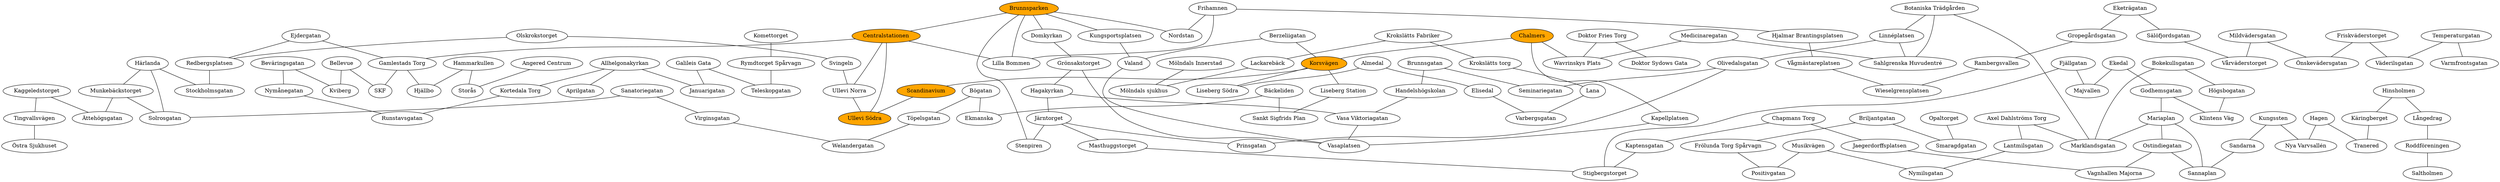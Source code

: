 graph {
	"Östra Sjukhuset"
	"Tingvallsvägen"
	Kaggeledstorget
	"Ättehögsgatan"
	"Munkebäckstorget"
	"Härlanda"
	Stockholmsgatan
	Redbergsplatsen
	Olskrokstorget
	Svingeln
	"Ullevi Norra"
	Centralstationen [fillcolor=orange style=filled]
	Brunnsparken [fillcolor=orange style=filled]
	Stenpiren
	"Järntorget"
	Prinsgatan
	Olivedalsgatan
	"Linnéplatsen"
	"Botaniska Trädgården"
	Marklandsgatan
	"Axel Dahlströms Torg"
	Lantmilsgatan
	Nymilsgatan
	"Musikvägen"
	Positivgatan
	"Frölunda Torg Spårvagn"
	Briljantgatan
	Smaragdgatan
	Opaltorget
	"Mölndals Innerstad"
	"Mölndals sjukhus"
	"Lackarebäck"
	"Krokslätts Fabriker"
	"Krokslätts torg"
	Lana
	Varbergsgatan
	Elisedal
	Almedal
	"Liseberg Södra"
	"Korsvägen" [fillcolor=orange style=filled]
	Scandinavium [fillcolor=orange style=filled]
	"Ullevi Södra" [fillcolor=orange style=filled]
	Domkyrkan
	"Grönsakstorget"
	Vasaplatsen
	"Vasa Viktoriagatan"
	"Handelshögskolan"
	Brunnsgatan
	Seminariegatan
	Bokekullsgatan
	"Högsbogatan"
	"Klintens Väg"
	Godhemsgatan
	Mariaplan
	Ostindiegatan
	"Vagnhallen Majorna"
	Jaegerdorffsplatsen
	"Chapmans Torg"
	Kaptensgatan
	Stigbergstorget
	Masthuggstorget
	Hagakyrkan
	Valand
	Kungsportsplatsen
	Solrosgatan
	Sanatoriegatan
	Virginsgatan
	Berzeliigatan
	"Gamlestads Torg"
	"Hjällbo"
	Hammarkullen
	"Storås"
	"Angered Centrum"
	Welandergatan
	"Töpelsgatan"
	"Bögatan"
	Ekmanska
	"Bäckeliden"
	"Sankt Sigfrids Plan"
	"Liseberg Station"
	"Lilla Bommen"
	Frihamnen
	"Hjalmar Brantingsplatsen"
	"Vågmästareplatsen"
	Wieselgrensplatsen
	Rambergsvallen
	"Gropegårdsgatan"
	"Eketrägatan"
	"Sälöfjordsgatan"
	"Vårväderstorget"
	"Mildvädersgatan"
	"Önskevädersgatan"
	"Friskväderstorget"
	"Väderilsgatan"
	Temperaturgatan
	Varmfrontsgatan
	Aprilgatan
	Allhelgonakyrkan
	"Kortedala Torg"
	Runstavsgatan
	"Nymånegatan"
	"Beväringsgatan"
	Kviberg
	Bellevue
	SKF
	Ejdergatan
	Chalmers [fillcolor=orange style=filled]
	"Wavrinskys Plats"
	Medicinaregatan
	"Sahlgrenska Huvudentré"
	Nordstan
	Komettorget
	"Rymdtorget Spårvagn"
	Teleskopgatan
	"Galileis Gata"
	Januarigatan
	Kapellplatsen
	Sannaplan
	Sandarna
	Kungssten
	"Doktor Sydows Gata"
	"Doktor Fries Torg"
	Saltholmen
	"Roddföreningen"
	"Långedrag"
	Hinsholmen
	"Käringberget"
	Tranered
	Hagen
	"Nya Varvsallén"
	Ekedal
	Majvallen
	"Fjällgatan"
	"Tingvallsvägen" -- "Östra Sjukhuset"
	Kaggeledstorget -- "Tingvallsvägen"
	Kaggeledstorget -- "Ättehögsgatan"
	"Munkebäckstorget" -- "Ättehögsgatan"
	"Munkebäckstorget" -- Solrosgatan
	"Härlanda" -- "Munkebäckstorget"
	"Härlanda" -- Stockholmsgatan
	"Härlanda" -- Solrosgatan
	Redbergsplatsen -- Stockholmsgatan
	Olskrokstorget -- Redbergsplatsen
	Olskrokstorget -- Svingeln
	Svingeln -- "Ullevi Norra"
	"Ullevi Norra" -- "Ullevi Södra"
	Centralstationen -- "Ullevi Södra"
	Centralstationen -- "Lilla Bommen"
	Centralstationen -- "Gamlestads Torg"
	Centralstationen -- "Ullevi Norra"
	Brunnsparken -- Kungsportsplatsen
	Brunnsparken -- Centralstationen
	Brunnsparken -- "Lilla Bommen"
	Brunnsparken -- Nordstan
	Brunnsparken -- Stenpiren
	Brunnsparken -- Domkyrkan
	"Järntorget" -- Stenpiren
	"Järntorget" -- Masthuggstorget
	"Järntorget" -- Prinsgatan
	Olivedalsgatan -- Seminariegatan
	Olivedalsgatan -- Prinsgatan
	"Linnéplatsen" -- Olivedalsgatan
	"Linnéplatsen" -- "Sahlgrenska Huvudentré"
	"Botaniska Trädgården" -- "Linnéplatsen"
	"Botaniska Trädgården" -- Marklandsgatan
	"Botaniska Trädgården" -- "Sahlgrenska Huvudentré"
	"Axel Dahlströms Torg" -- Marklandsgatan
	"Axel Dahlströms Torg" -- Lantmilsgatan
	Lantmilsgatan -- Nymilsgatan
	"Musikvägen" -- Nymilsgatan
	"Musikvägen" -- Positivgatan
	"Frölunda Torg Spårvagn" -- Positivgatan
	Briljantgatan -- Smaragdgatan
	Briljantgatan -- "Frölunda Torg Spårvagn"
	Opaltorget -- Smaragdgatan
	"Mölndals Innerstad" -- "Mölndals sjukhus"
	"Lackarebäck" -- "Mölndals sjukhus"
	"Krokslätts Fabriker" -- "Lackarebäck"
	"Krokslätts Fabriker" -- "Krokslätts torg"
	"Krokslätts torg" -- Lana
	Lana -- Varbergsgatan
	Elisedal -- Varbergsgatan
	Almedal -- Elisedal
	Almedal -- "Liseberg Södra"
	"Korsvägen" -- "Liseberg Södra"
	"Korsvägen" -- Scandinavium
	"Korsvägen" -- "Liseberg Station"
	Scandinavium -- "Ullevi Södra"
	Domkyrkan -- "Grönsakstorget"
	"Grönsakstorget" -- Hagakyrkan
	"Grönsakstorget" -- Vasaplatsen
	"Vasa Viktoriagatan" -- Vasaplatsen
	"Handelshögskolan" -- "Vasa Viktoriagatan"
	Brunnsgatan -- Seminariegatan
	Brunnsgatan -- "Handelshögskolan"
	Bokekullsgatan -- Marklandsgatan
	Bokekullsgatan -- "Högsbogatan"
	"Högsbogatan" -- "Klintens Väg"
	Godhemsgatan -- Mariaplan
	Godhemsgatan -- "Klintens Väg"
	Mariaplan -- Ostindiegatan
	Mariaplan -- Sannaplan
	Mariaplan -- Marklandsgatan
	Ostindiegatan -- Sannaplan
	Ostindiegatan -- "Vagnhallen Majorna"
	Jaegerdorffsplatsen -- "Vagnhallen Majorna"
	"Chapmans Torg" -- Kaptensgatan
	"Chapmans Torg" -- Jaegerdorffsplatsen
	Kaptensgatan -- Stigbergstorget
	Masthuggstorget -- Stigbergstorget
	Hagakyrkan -- "Vasa Viktoriagatan"
	Hagakyrkan -- "Järntorget"
	Valand -- Vasaplatsen
	Kungsportsplatsen -- Valand
	Sanatoriegatan -- Virginsgatan
	Sanatoriegatan -- Solrosgatan
	Virginsgatan -- Welandergatan
	Berzeliigatan -- Valand
	Berzeliigatan -- "Korsvägen"
	"Gamlestads Torg" -- SKF
	"Gamlestads Torg" -- "Hjällbo"
	Hammarkullen -- "Storås"
	Hammarkullen -- "Hjällbo"
	"Angered Centrum" -- "Storås"
	"Töpelsgatan" -- Welandergatan
	"Bögatan" -- Ekmanska
	"Bögatan" -- "Töpelsgatan"
	"Bäckeliden" -- Ekmanska
	"Bäckeliden" -- "Sankt Sigfrids Plan"
	"Liseberg Station" -- "Sankt Sigfrids Plan"
	Frihamnen -- "Hjalmar Brantingsplatsen"
	Frihamnen -- Nordstan
	Frihamnen -- "Lilla Bommen"
	"Hjalmar Brantingsplatsen" -- "Vågmästareplatsen"
	"Vågmästareplatsen" -- Wieselgrensplatsen
	Rambergsvallen -- Wieselgrensplatsen
	"Gropegårdsgatan" -- Rambergsvallen
	"Eketrägatan" -- "Gropegårdsgatan"
	"Eketrägatan" -- "Sälöfjordsgatan"
	"Sälöfjordsgatan" -- "Vårväderstorget"
	"Mildvädersgatan" -- "Önskevädersgatan"
	"Mildvädersgatan" -- "Vårväderstorget"
	"Friskväderstorget" -- "Önskevädersgatan"
	"Friskväderstorget" -- "Väderilsgatan"
	Temperaturgatan -- "Väderilsgatan"
	Temperaturgatan -- Varmfrontsgatan
	Allhelgonakyrkan -- Januarigatan
	Allhelgonakyrkan -- Aprilgatan
	Allhelgonakyrkan -- "Kortedala Torg"
	"Kortedala Torg" -- Runstavsgatan
	"Nymånegatan" -- Runstavsgatan
	"Beväringsgatan" -- Kviberg
	"Beväringsgatan" -- "Nymånegatan"
	Bellevue -- SKF
	Bellevue -- Kviberg
	Ejdergatan -- Redbergsplatsen
	Ejdergatan -- "Gamlestads Torg"
	Chalmers -- Kapellplatsen
	Chalmers -- "Wavrinskys Plats"
	Chalmers -- "Korsvägen"
	Medicinaregatan -- "Wavrinskys Plats"
	Medicinaregatan -- "Sahlgrenska Huvudentré"
	Komettorget -- "Rymdtorget Spårvagn"
	"Rymdtorget Spårvagn" -- Teleskopgatan
	"Galileis Gata" -- Teleskopgatan
	"Galileis Gata" -- Januarigatan
	Kapellplatsen -- Vasaplatsen
	Sandarna -- Sannaplan
	Kungssten -- "Nya Varvsallén"
	Kungssten -- Sandarna
	"Doktor Fries Torg" -- "Doktor Sydows Gata"
	"Doktor Fries Torg" -- "Wavrinskys Plats"
	"Roddföreningen" -- Saltholmen
	"Långedrag" -- "Roddföreningen"
	Hinsholmen -- "Långedrag"
	Hinsholmen -- "Käringberget"
	"Käringberget" -- Tranered
	Hagen -- Tranered
	Hagen -- "Nya Varvsallén"
	Ekedal -- Majvallen
	Ekedal -- Godhemsgatan
	"Fjällgatan" -- Stigbergstorget
	"Fjällgatan" -- Majvallen
}
